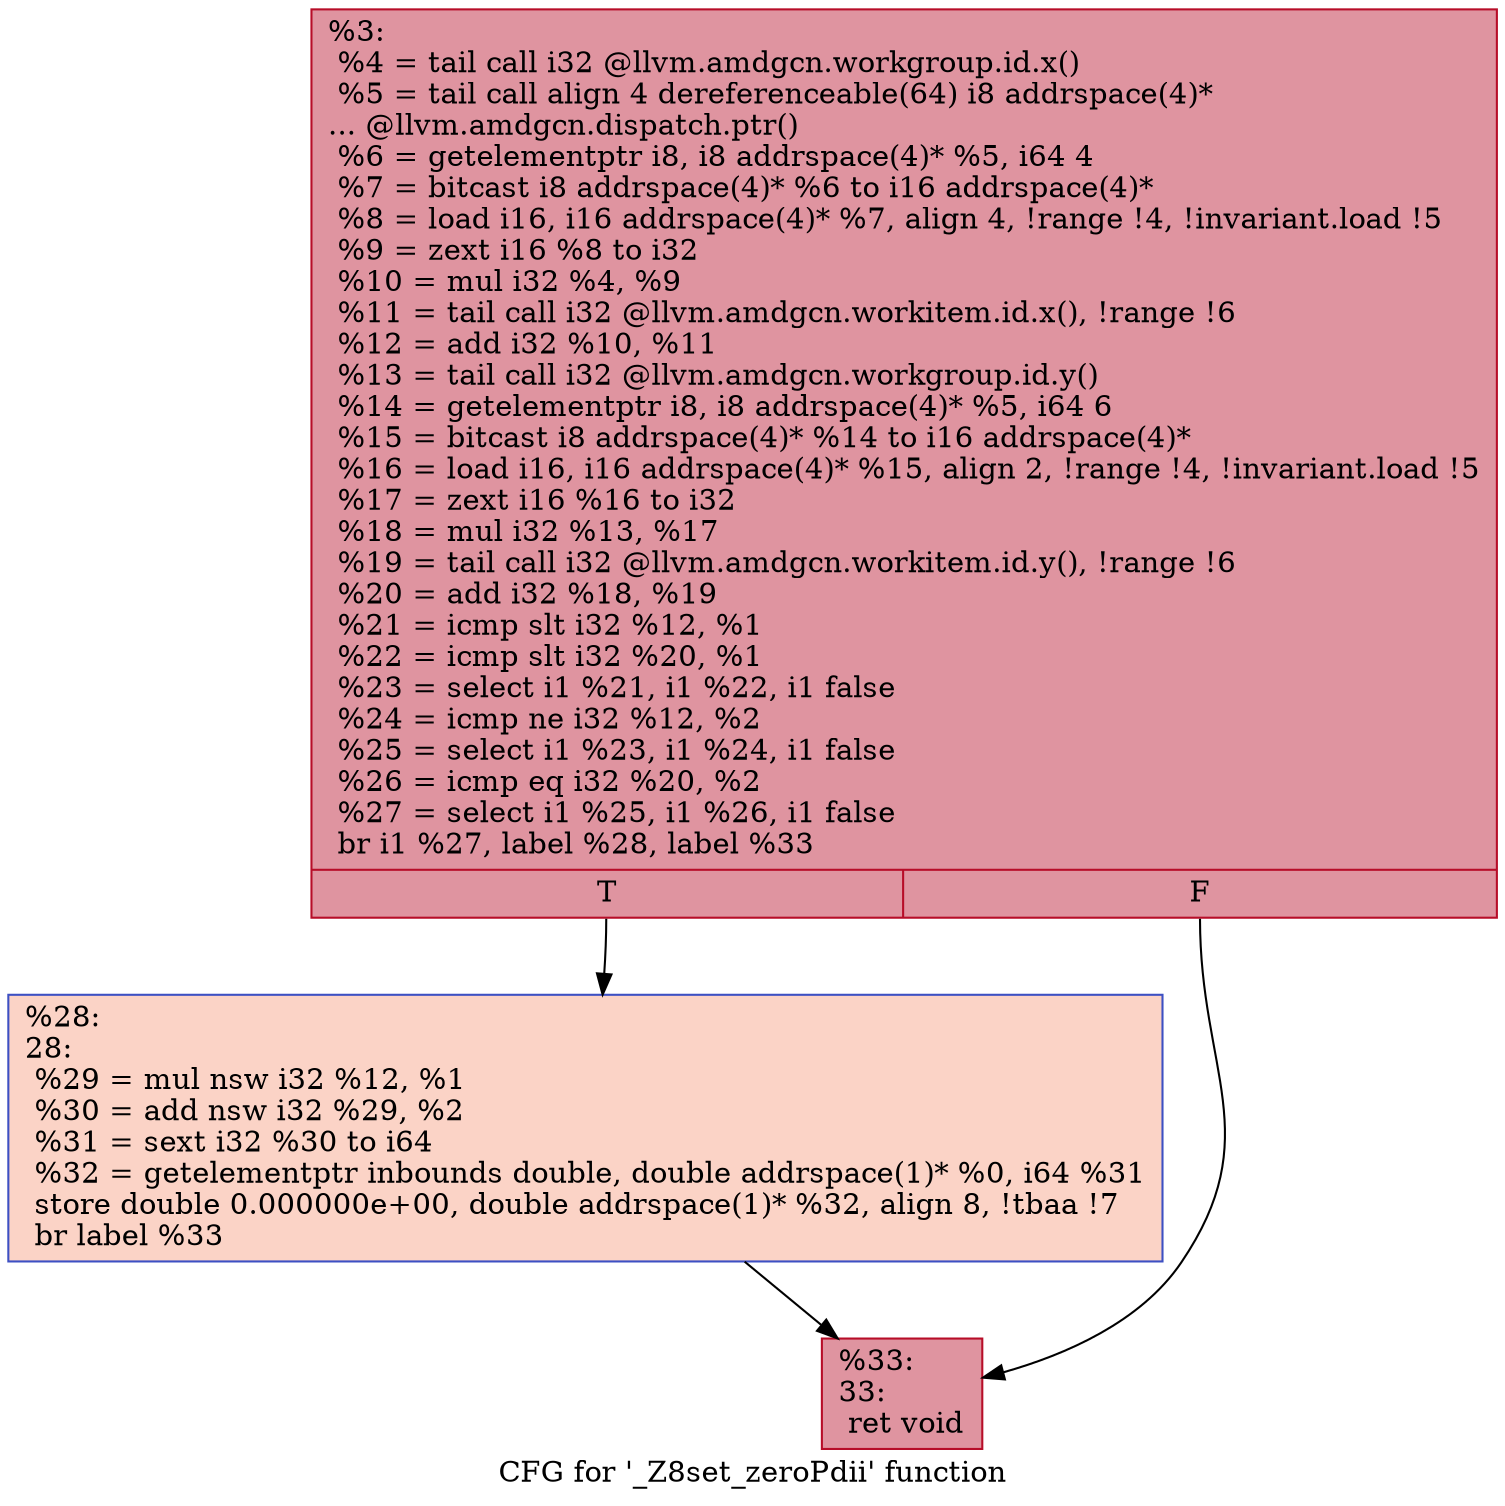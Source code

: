 digraph "CFG for '_Z8set_zeroPdii' function" {
	label="CFG for '_Z8set_zeroPdii' function";

	Node0x4a7e280 [shape=record,color="#b70d28ff", style=filled, fillcolor="#b70d2870",label="{%3:\l  %4 = tail call i32 @llvm.amdgcn.workgroup.id.x()\l  %5 = tail call align 4 dereferenceable(64) i8 addrspace(4)*\l... @llvm.amdgcn.dispatch.ptr()\l  %6 = getelementptr i8, i8 addrspace(4)* %5, i64 4\l  %7 = bitcast i8 addrspace(4)* %6 to i16 addrspace(4)*\l  %8 = load i16, i16 addrspace(4)* %7, align 4, !range !4, !invariant.load !5\l  %9 = zext i16 %8 to i32\l  %10 = mul i32 %4, %9\l  %11 = tail call i32 @llvm.amdgcn.workitem.id.x(), !range !6\l  %12 = add i32 %10, %11\l  %13 = tail call i32 @llvm.amdgcn.workgroup.id.y()\l  %14 = getelementptr i8, i8 addrspace(4)* %5, i64 6\l  %15 = bitcast i8 addrspace(4)* %14 to i16 addrspace(4)*\l  %16 = load i16, i16 addrspace(4)* %15, align 2, !range !4, !invariant.load !5\l  %17 = zext i16 %16 to i32\l  %18 = mul i32 %13, %17\l  %19 = tail call i32 @llvm.amdgcn.workitem.id.y(), !range !6\l  %20 = add i32 %18, %19\l  %21 = icmp slt i32 %12, %1\l  %22 = icmp slt i32 %20, %1\l  %23 = select i1 %21, i1 %22, i1 false\l  %24 = icmp ne i32 %12, %2\l  %25 = select i1 %23, i1 %24, i1 false\l  %26 = icmp eq i32 %20, %2\l  %27 = select i1 %25, i1 %26, i1 false\l  br i1 %27, label %28, label %33\l|{<s0>T|<s1>F}}"];
	Node0x4a7e280:s0 -> Node0x4a81fc0;
	Node0x4a7e280:s1 -> Node0x4a82050;
	Node0x4a81fc0 [shape=record,color="#3d50c3ff", style=filled, fillcolor="#f59c7d70",label="{%28:\l28:                                               \l  %29 = mul nsw i32 %12, %1\l  %30 = add nsw i32 %29, %2\l  %31 = sext i32 %30 to i64\l  %32 = getelementptr inbounds double, double addrspace(1)* %0, i64 %31\l  store double 0.000000e+00, double addrspace(1)* %32, align 8, !tbaa !7\l  br label %33\l}"];
	Node0x4a81fc0 -> Node0x4a82050;
	Node0x4a82050 [shape=record,color="#b70d28ff", style=filled, fillcolor="#b70d2870",label="{%33:\l33:                                               \l  ret void\l}"];
}
